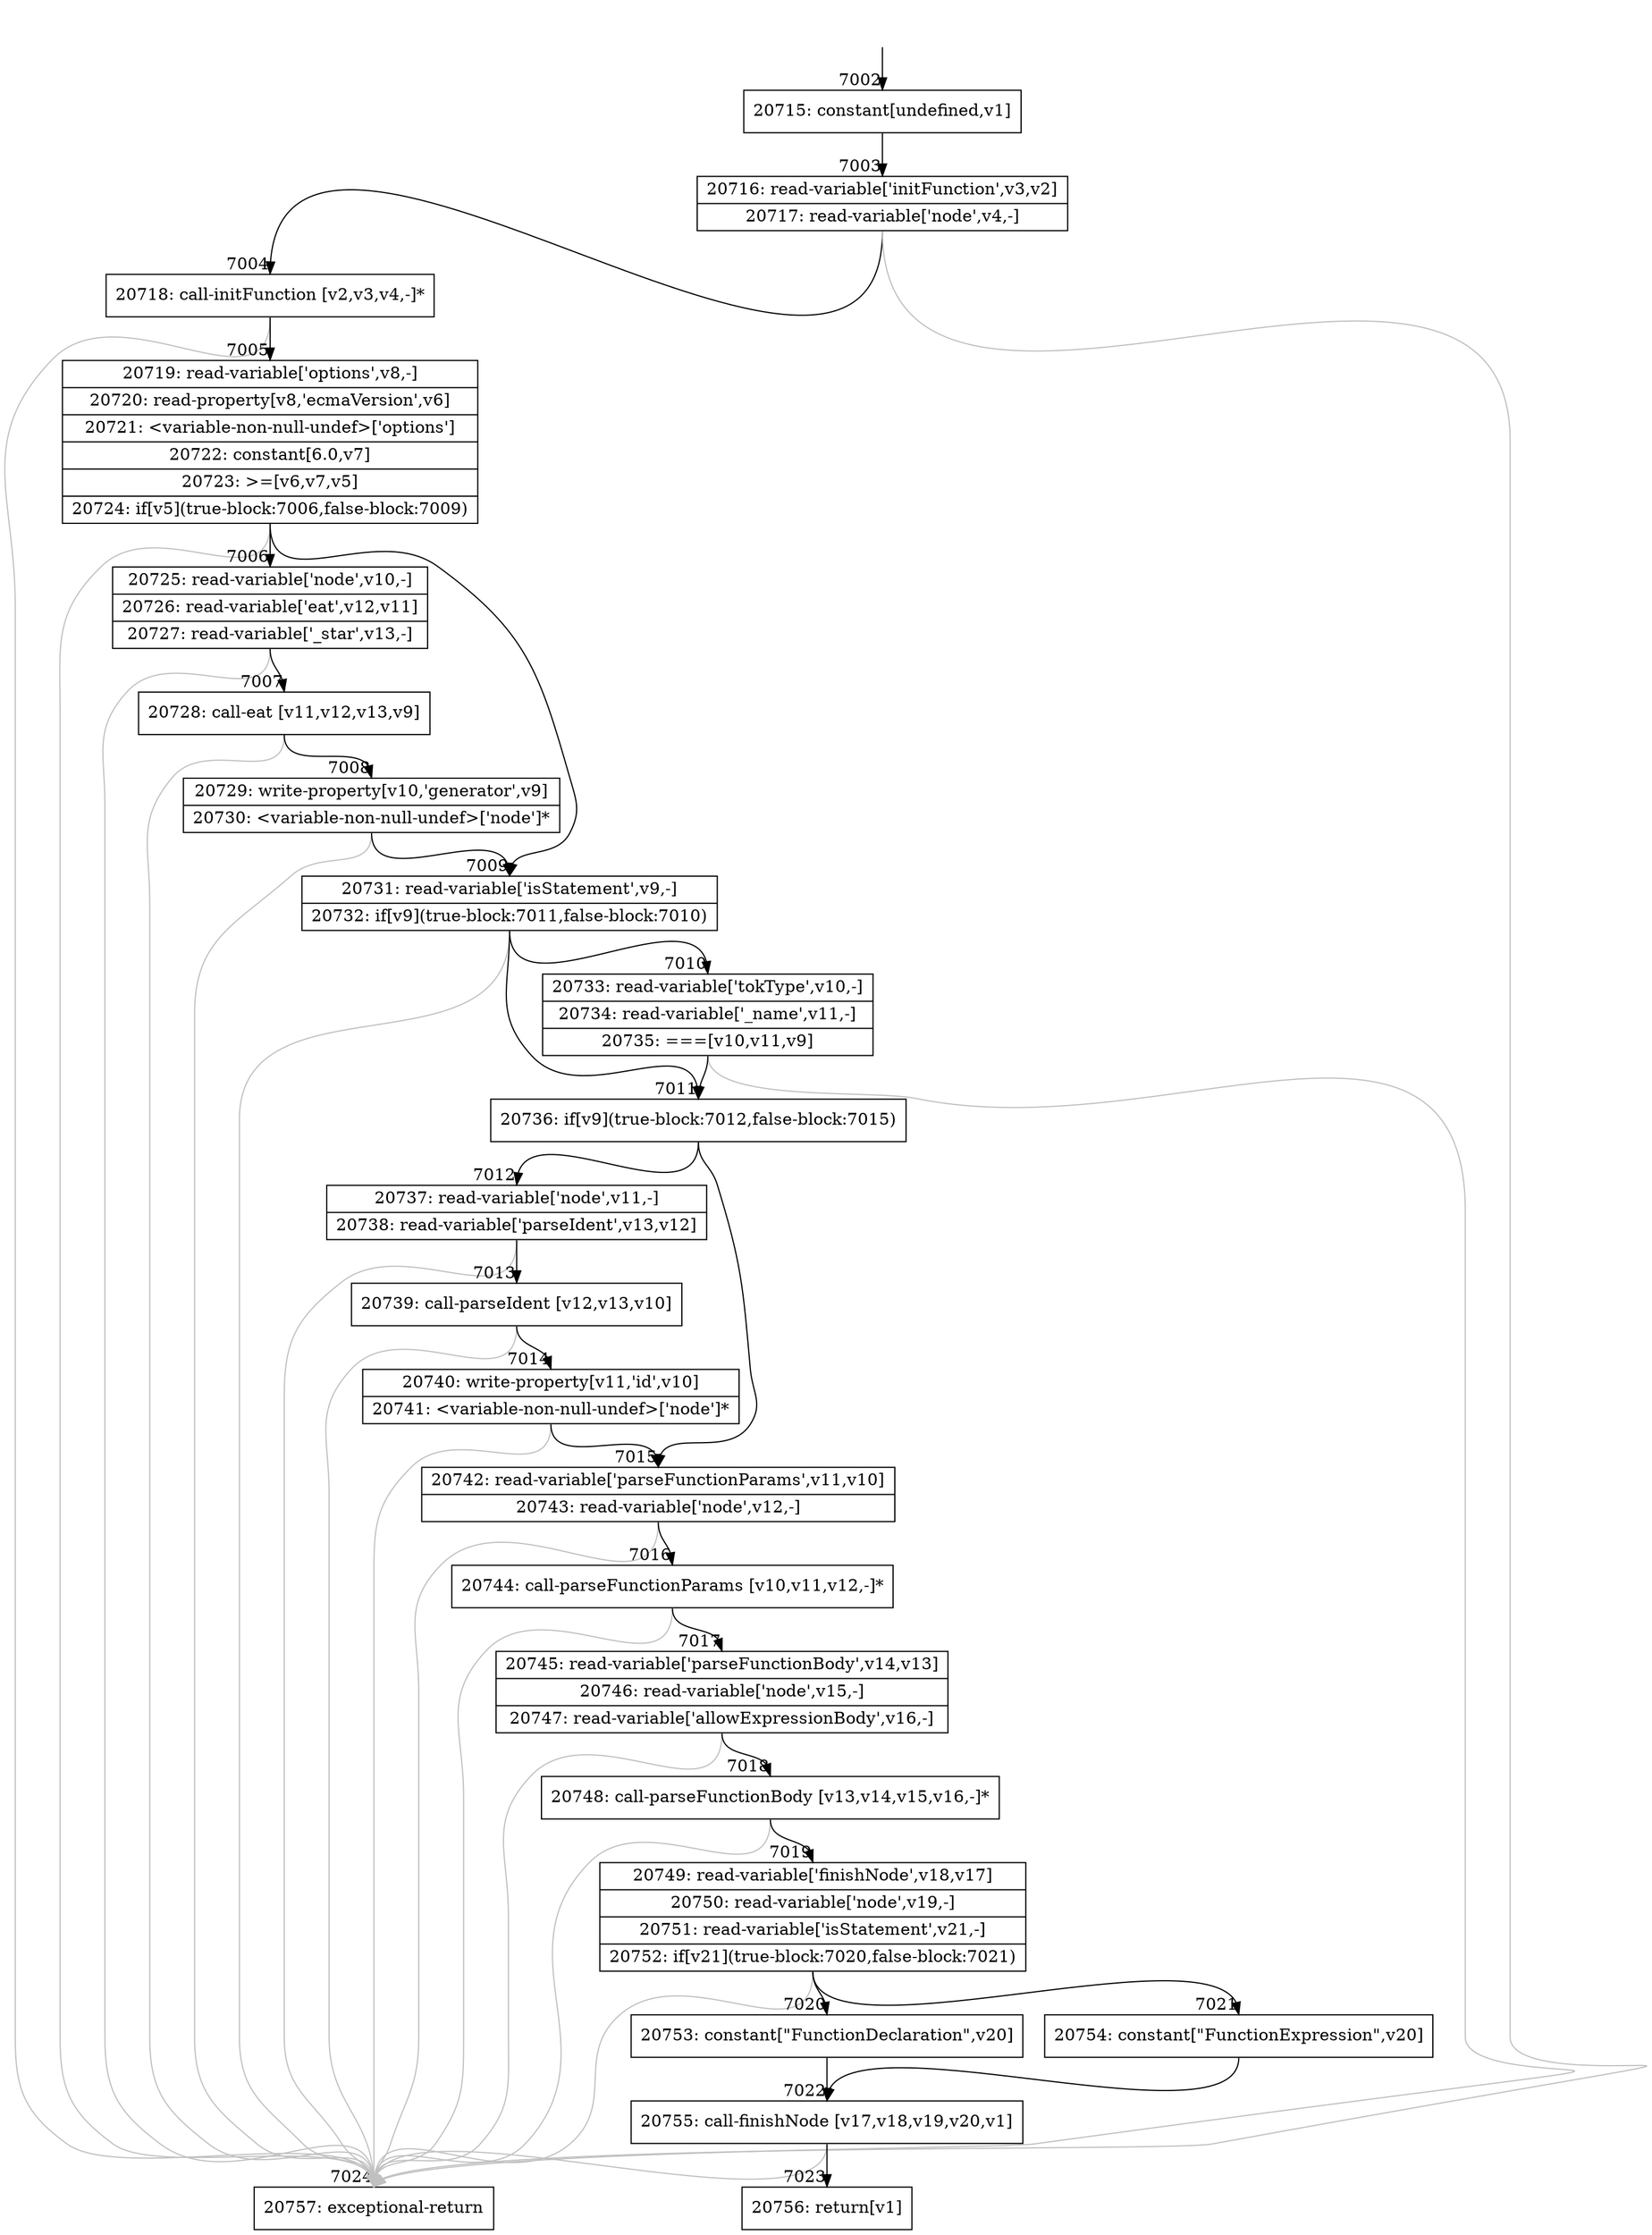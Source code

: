 digraph {
rankdir="TD"
BB_entry385[shape=none,label=""];
BB_entry385 -> BB7002 [tailport=s, headport=n, headlabel="    7002"]
BB7002 [shape=record label="{20715: constant[undefined,v1]}" ] 
BB7002 -> BB7003 [tailport=s, headport=n, headlabel="      7003"]
BB7003 [shape=record label="{20716: read-variable['initFunction',v3,v2]|20717: read-variable['node',v4,-]}" ] 
BB7003 -> BB7004 [tailport=s, headport=n, headlabel="      7004"]
BB7003 -> BB7024 [tailport=s, headport=n, color=gray, headlabel="      7024"]
BB7004 [shape=record label="{20718: call-initFunction [v2,v3,v4,-]*}" ] 
BB7004 -> BB7005 [tailport=s, headport=n, headlabel="      7005"]
BB7004 -> BB7024 [tailport=s, headport=n, color=gray]
BB7005 [shape=record label="{20719: read-variable['options',v8,-]|20720: read-property[v8,'ecmaVersion',v6]|20721: \<variable-non-null-undef\>['options']|20722: constant[6.0,v7]|20723: \>=[v6,v7,v5]|20724: if[v5](true-block:7006,false-block:7009)}" ] 
BB7005 -> BB7006 [tailport=s, headport=n, headlabel="      7006"]
BB7005 -> BB7009 [tailport=s, headport=n, headlabel="      7009"]
BB7005 -> BB7024 [tailport=s, headport=n, color=gray]
BB7006 [shape=record label="{20725: read-variable['node',v10,-]|20726: read-variable['eat',v12,v11]|20727: read-variable['_star',v13,-]}" ] 
BB7006 -> BB7007 [tailport=s, headport=n, headlabel="      7007"]
BB7006 -> BB7024 [tailport=s, headport=n, color=gray]
BB7007 [shape=record label="{20728: call-eat [v11,v12,v13,v9]}" ] 
BB7007 -> BB7008 [tailport=s, headport=n, headlabel="      7008"]
BB7007 -> BB7024 [tailport=s, headport=n, color=gray]
BB7008 [shape=record label="{20729: write-property[v10,'generator',v9]|20730: \<variable-non-null-undef\>['node']*}" ] 
BB7008 -> BB7009 [tailport=s, headport=n]
BB7008 -> BB7024 [tailport=s, headport=n, color=gray]
BB7009 [shape=record label="{20731: read-variable['isStatement',v9,-]|20732: if[v9](true-block:7011,false-block:7010)}" ] 
BB7009 -> BB7011 [tailport=s, headport=n, headlabel="      7011"]
BB7009 -> BB7010 [tailport=s, headport=n, headlabel="      7010"]
BB7009 -> BB7024 [tailport=s, headport=n, color=gray]
BB7010 [shape=record label="{20733: read-variable['tokType',v10,-]|20734: read-variable['_name',v11,-]|20735: ===[v10,v11,v9]}" ] 
BB7010 -> BB7011 [tailport=s, headport=n]
BB7010 -> BB7024 [tailport=s, headport=n, color=gray]
BB7011 [shape=record label="{20736: if[v9](true-block:7012,false-block:7015)}" ] 
BB7011 -> BB7012 [tailport=s, headport=n, headlabel="      7012"]
BB7011 -> BB7015 [tailport=s, headport=n, headlabel="      7015"]
BB7012 [shape=record label="{20737: read-variable['node',v11,-]|20738: read-variable['parseIdent',v13,v12]}" ] 
BB7012 -> BB7013 [tailport=s, headport=n, headlabel="      7013"]
BB7012 -> BB7024 [tailport=s, headport=n, color=gray]
BB7013 [shape=record label="{20739: call-parseIdent [v12,v13,v10]}" ] 
BB7013 -> BB7014 [tailport=s, headport=n, headlabel="      7014"]
BB7013 -> BB7024 [tailport=s, headport=n, color=gray]
BB7014 [shape=record label="{20740: write-property[v11,'id',v10]|20741: \<variable-non-null-undef\>['node']*}" ] 
BB7014 -> BB7015 [tailport=s, headport=n]
BB7014 -> BB7024 [tailport=s, headport=n, color=gray]
BB7015 [shape=record label="{20742: read-variable['parseFunctionParams',v11,v10]|20743: read-variable['node',v12,-]}" ] 
BB7015 -> BB7016 [tailport=s, headport=n, headlabel="      7016"]
BB7015 -> BB7024 [tailport=s, headport=n, color=gray]
BB7016 [shape=record label="{20744: call-parseFunctionParams [v10,v11,v12,-]*}" ] 
BB7016 -> BB7017 [tailport=s, headport=n, headlabel="      7017"]
BB7016 -> BB7024 [tailport=s, headport=n, color=gray]
BB7017 [shape=record label="{20745: read-variable['parseFunctionBody',v14,v13]|20746: read-variable['node',v15,-]|20747: read-variable['allowExpressionBody',v16,-]}" ] 
BB7017 -> BB7018 [tailport=s, headport=n, headlabel="      7018"]
BB7017 -> BB7024 [tailport=s, headport=n, color=gray]
BB7018 [shape=record label="{20748: call-parseFunctionBody [v13,v14,v15,v16,-]*}" ] 
BB7018 -> BB7019 [tailport=s, headport=n, headlabel="      7019"]
BB7018 -> BB7024 [tailport=s, headport=n, color=gray]
BB7019 [shape=record label="{20749: read-variable['finishNode',v18,v17]|20750: read-variable['node',v19,-]|20751: read-variable['isStatement',v21,-]|20752: if[v21](true-block:7020,false-block:7021)}" ] 
BB7019 -> BB7020 [tailport=s, headport=n, headlabel="      7020"]
BB7019 -> BB7021 [tailport=s, headport=n, headlabel="      7021"]
BB7019 -> BB7024 [tailport=s, headport=n, color=gray]
BB7020 [shape=record label="{20753: constant[\"FunctionDeclaration\",v20]}" ] 
BB7020 -> BB7022 [tailport=s, headport=n, headlabel="      7022"]
BB7021 [shape=record label="{20754: constant[\"FunctionExpression\",v20]}" ] 
BB7021 -> BB7022 [tailport=s, headport=n]
BB7022 [shape=record label="{20755: call-finishNode [v17,v18,v19,v20,v1]}" ] 
BB7022 -> BB7023 [tailport=s, headport=n, headlabel="      7023"]
BB7022 -> BB7024 [tailport=s, headport=n, color=gray]
BB7023 [shape=record label="{20756: return[v1]}" ] 
BB7024 [shape=record label="{20757: exceptional-return}" ] 
//#$~ 6741
}
